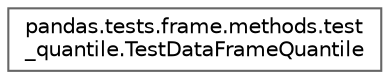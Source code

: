 digraph "Graphical Class Hierarchy"
{
 // LATEX_PDF_SIZE
  bgcolor="transparent";
  edge [fontname=Helvetica,fontsize=10,labelfontname=Helvetica,labelfontsize=10];
  node [fontname=Helvetica,fontsize=10,shape=box,height=0.2,width=0.4];
  rankdir="LR";
  Node0 [id="Node000000",label="pandas.tests.frame.methods.test\l_quantile.TestDataFrameQuantile",height=0.2,width=0.4,color="grey40", fillcolor="white", style="filled",URL="$d9/d1e/classpandas_1_1tests_1_1frame_1_1methods_1_1test__quantile_1_1TestDataFrameQuantile.html",tooltip=" "];
}
